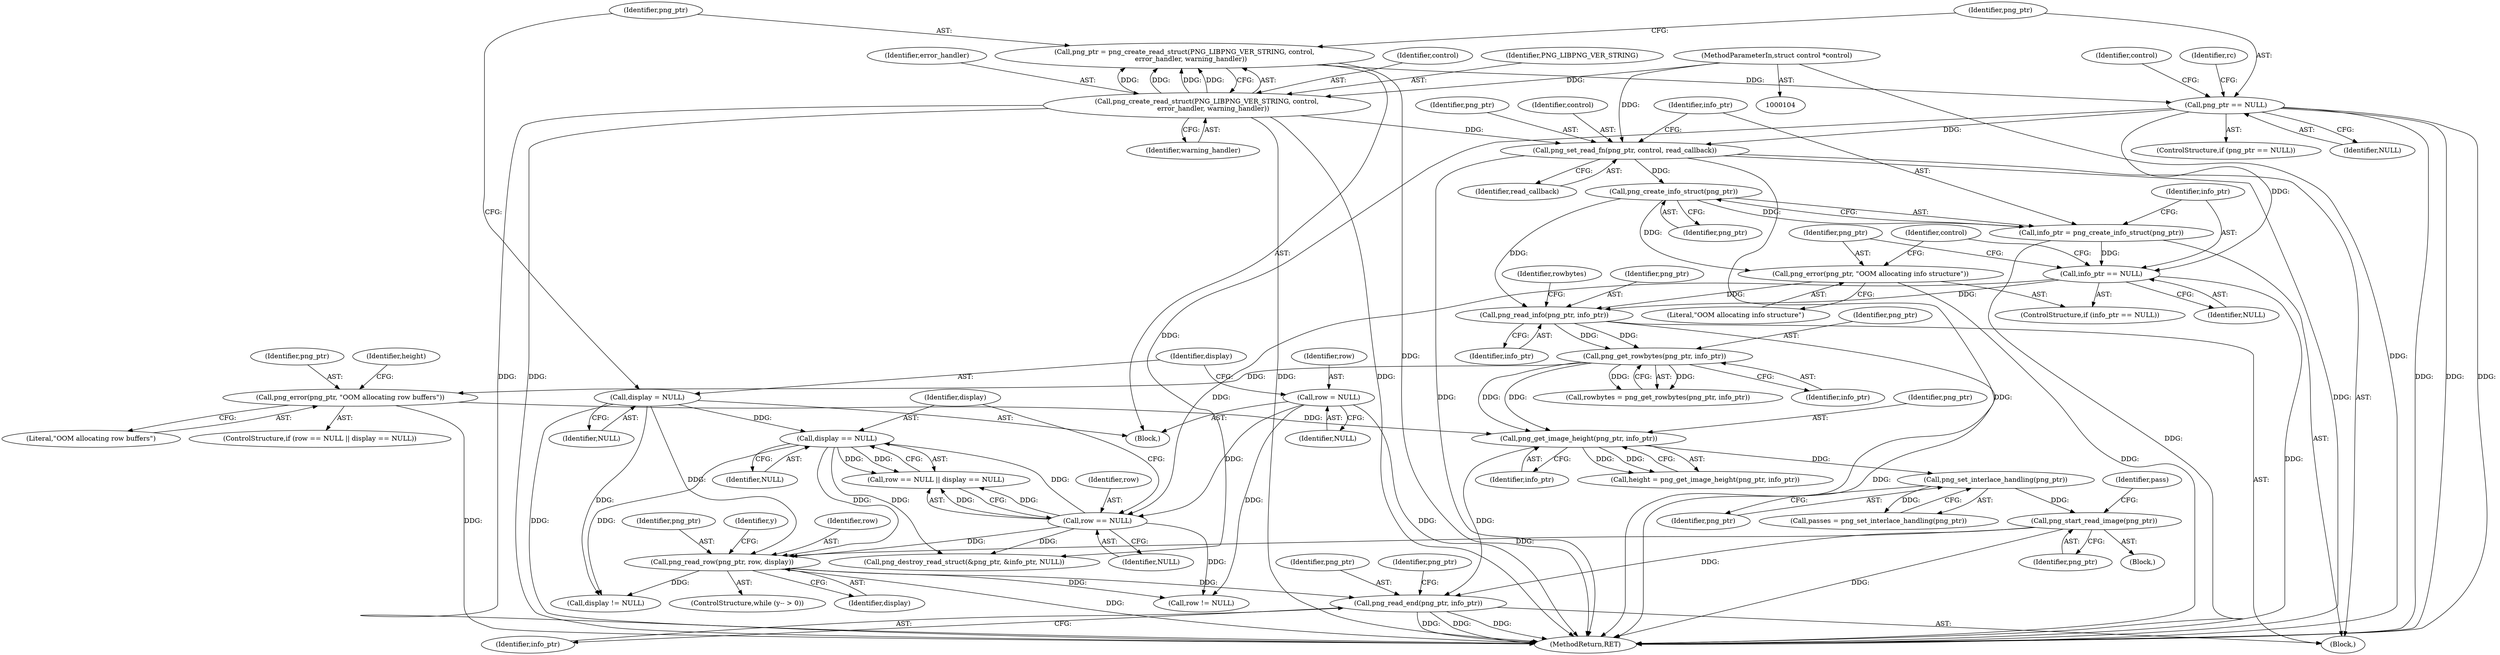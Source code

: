 digraph "0_Android_9d4853418ab2f754c2b63e091c29c5529b8b86ca_172@API" {
"1000258" [label="(Call,png_read_end(png_ptr, info_ptr))"];
"1000222" [label="(Call,png_start_read_image(png_ptr))"];
"1000219" [label="(Call,png_set_interlace_handling(png_ptr))"];
"1000213" [label="(Call,png_get_image_height(png_ptr, info_ptr))"];
"1000206" [label="(Call,png_error(png_ptr, \"OOM allocating row buffers\"))"];
"1000195" [label="(Call,png_get_rowbytes(png_ptr, info_ptr))"];
"1000188" [label="(Call,png_read_info(png_ptr, info_ptr))"];
"1000168" [label="(Call,png_create_info_struct(png_ptr))"];
"1000162" [label="(Call,png_set_read_fn(png_ptr, control, read_callback))"];
"1000129" [label="(Call,png_ptr == NULL)"];
"1000121" [label="(Call,png_ptr = png_create_read_struct(PNG_LIBPNG_VER_STRING, control,\n      error_handler, warning_handler))"];
"1000123" [label="(Call,png_create_read_struct(PNG_LIBPNG_VER_STRING, control,\n      error_handler, warning_handler))"];
"1000105" [label="(MethodParameterIn,struct control *control)"];
"1000174" [label="(Call,png_error(png_ptr, \"OOM allocating info structure\"))"];
"1000171" [label="(Call,info_ptr == NULL)"];
"1000166" [label="(Call,info_ptr = png_create_info_struct(png_ptr))"];
"1000243" [label="(Call,png_read_row(png_ptr, row, display))"];
"1000200" [label="(Call,row == NULL)"];
"1000113" [label="(Call,row = NULL)"];
"1000117" [label="(Call,display = NULL)"];
"1000203" [label="(Call,display == NULL)"];
"1000263" [label="(Identifier,png_ptr)"];
"1000223" [label="(Identifier,png_ptr)"];
"1000212" [label="(Identifier,height)"];
"1000126" [label="(Identifier,error_handler)"];
"1000281" [label="(MethodReturn,RET)"];
"1000209" [label="(Block,)"];
"1000167" [label="(Identifier,info_ptr)"];
"1000163" [label="(Identifier,png_ptr)"];
"1000125" [label="(Identifier,control)"];
"1000246" [label="(Identifier,display)"];
"1000204" [label="(Identifier,display)"];
"1000114" [label="(Identifier,row)"];
"1000119" [label="(Identifier,NULL)"];
"1000205" [label="(Identifier,NULL)"];
"1000127" [label="(Identifier,warning_handler)"];
"1000220" [label="(Identifier,png_ptr)"];
"1000115" [label="(Identifier,NULL)"];
"1000213" [label="(Call,png_get_image_height(png_ptr, info_ptr))"];
"1000161" [label="(Block,)"];
"1000117" [label="(Call,display = NULL)"];
"1000123" [label="(Call,png_create_read_struct(PNG_LIBPNG_VER_STRING, control,\n      error_handler, warning_handler))"];
"1000196" [label="(Identifier,png_ptr)"];
"1000188" [label="(Call,png_read_info(png_ptr, info_ptr))"];
"1000193" [label="(Call,rowbytes = png_get_rowbytes(png_ptr, info_ptr))"];
"1000211" [label="(Call,height = png_get_image_height(png_ptr, info_ptr))"];
"1000200" [label="(Call,row == NULL)"];
"1000189" [label="(Identifier,png_ptr)"];
"1000208" [label="(Literal,\"OOM allocating row buffers\")"];
"1000129" [label="(Call,png_ptr == NULL)"];
"1000261" [label="(Call,png_destroy_read_struct(&png_ptr, &info_ptr, NULL))"];
"1000131" [label="(Identifier,NULL)"];
"1000168" [label="(Call,png_create_info_struct(png_ptr))"];
"1000274" [label="(Call,display != NULL)"];
"1000113" [label="(Call,row = NULL)"];
"1000226" [label="(Identifier,pass)"];
"1000206" [label="(Call,png_error(png_ptr, \"OOM allocating row buffers\"))"];
"1000130" [label="(Identifier,png_ptr)"];
"1000136" [label="(Identifier,control)"];
"1000166" [label="(Call,info_ptr = png_create_info_struct(png_ptr))"];
"1000118" [label="(Identifier,display)"];
"1000164" [label="(Identifier,control)"];
"1000203" [label="(Call,display == NULL)"];
"1000238" [label="(ControlStructure,while (y-- > 0))"];
"1000245" [label="(Identifier,row)"];
"1000260" [label="(Identifier,info_ptr)"];
"1000215" [label="(Identifier,info_ptr)"];
"1000162" [label="(Call,png_set_read_fn(png_ptr, control, read_callback))"];
"1000181" [label="(Identifier,control)"];
"1000124" [label="(Identifier,PNG_LIBPNG_VER_STRING)"];
"1000214" [label="(Identifier,png_ptr)"];
"1000174" [label="(Call,png_error(png_ptr, \"OOM allocating info structure\"))"];
"1000199" [label="(Call,row == NULL || display == NULL)"];
"1000170" [label="(ControlStructure,if (info_ptr == NULL))"];
"1000150" [label="(Identifier,rc)"];
"1000243" [label="(Call,png_read_row(png_ptr, row, display))"];
"1000244" [label="(Identifier,png_ptr)"];
"1000268" [label="(Call,row != NULL)"];
"1000197" [label="(Identifier,info_ptr)"];
"1000105" [label="(MethodParameterIn,struct control *control)"];
"1000122" [label="(Identifier,png_ptr)"];
"1000207" [label="(Identifier,png_ptr)"];
"1000190" [label="(Identifier,info_ptr)"];
"1000217" [label="(Call,passes = png_set_interlace_handling(png_ptr))"];
"1000241" [label="(Identifier,y)"];
"1000195" [label="(Call,png_get_rowbytes(png_ptr, info_ptr))"];
"1000219" [label="(Call,png_set_interlace_handling(png_ptr))"];
"1000169" [label="(Identifier,png_ptr)"];
"1000176" [label="(Literal,\"OOM allocating info structure\")"];
"1000202" [label="(Identifier,NULL)"];
"1000198" [label="(ControlStructure,if (row == NULL || display == NULL))"];
"1000259" [label="(Identifier,png_ptr)"];
"1000258" [label="(Call,png_read_end(png_ptr, info_ptr))"];
"1000165" [label="(Identifier,read_callback)"];
"1000106" [label="(Block,)"];
"1000173" [label="(Identifier,NULL)"];
"1000171" [label="(Call,info_ptr == NULL)"];
"1000172" [label="(Identifier,info_ptr)"];
"1000121" [label="(Call,png_ptr = png_create_read_struct(PNG_LIBPNG_VER_STRING, control,\n      error_handler, warning_handler))"];
"1000175" [label="(Identifier,png_ptr)"];
"1000201" [label="(Identifier,row)"];
"1000194" [label="(Identifier,rowbytes)"];
"1000128" [label="(ControlStructure,if (png_ptr == NULL))"];
"1000222" [label="(Call,png_start_read_image(png_ptr))"];
"1000258" -> "1000161"  [label="AST: "];
"1000258" -> "1000260"  [label="CFG: "];
"1000259" -> "1000258"  [label="AST: "];
"1000260" -> "1000258"  [label="AST: "];
"1000263" -> "1000258"  [label="CFG: "];
"1000258" -> "1000281"  [label="DDG: "];
"1000258" -> "1000281"  [label="DDG: "];
"1000258" -> "1000281"  [label="DDG: "];
"1000222" -> "1000258"  [label="DDG: "];
"1000243" -> "1000258"  [label="DDG: "];
"1000213" -> "1000258"  [label="DDG: "];
"1000222" -> "1000209"  [label="AST: "];
"1000222" -> "1000223"  [label="CFG: "];
"1000223" -> "1000222"  [label="AST: "];
"1000226" -> "1000222"  [label="CFG: "];
"1000222" -> "1000281"  [label="DDG: "];
"1000219" -> "1000222"  [label="DDG: "];
"1000222" -> "1000243"  [label="DDG: "];
"1000219" -> "1000217"  [label="AST: "];
"1000219" -> "1000220"  [label="CFG: "];
"1000220" -> "1000219"  [label="AST: "];
"1000217" -> "1000219"  [label="CFG: "];
"1000219" -> "1000217"  [label="DDG: "];
"1000213" -> "1000219"  [label="DDG: "];
"1000213" -> "1000211"  [label="AST: "];
"1000213" -> "1000215"  [label="CFG: "];
"1000214" -> "1000213"  [label="AST: "];
"1000215" -> "1000213"  [label="AST: "];
"1000211" -> "1000213"  [label="CFG: "];
"1000213" -> "1000211"  [label="DDG: "];
"1000213" -> "1000211"  [label="DDG: "];
"1000206" -> "1000213"  [label="DDG: "];
"1000195" -> "1000213"  [label="DDG: "];
"1000195" -> "1000213"  [label="DDG: "];
"1000206" -> "1000198"  [label="AST: "];
"1000206" -> "1000208"  [label="CFG: "];
"1000207" -> "1000206"  [label="AST: "];
"1000208" -> "1000206"  [label="AST: "];
"1000212" -> "1000206"  [label="CFG: "];
"1000206" -> "1000281"  [label="DDG: "];
"1000195" -> "1000206"  [label="DDG: "];
"1000195" -> "1000193"  [label="AST: "];
"1000195" -> "1000197"  [label="CFG: "];
"1000196" -> "1000195"  [label="AST: "];
"1000197" -> "1000195"  [label="AST: "];
"1000193" -> "1000195"  [label="CFG: "];
"1000195" -> "1000193"  [label="DDG: "];
"1000195" -> "1000193"  [label="DDG: "];
"1000188" -> "1000195"  [label="DDG: "];
"1000188" -> "1000195"  [label="DDG: "];
"1000188" -> "1000161"  [label="AST: "];
"1000188" -> "1000190"  [label="CFG: "];
"1000189" -> "1000188"  [label="AST: "];
"1000190" -> "1000188"  [label="AST: "];
"1000194" -> "1000188"  [label="CFG: "];
"1000188" -> "1000281"  [label="DDG: "];
"1000168" -> "1000188"  [label="DDG: "];
"1000174" -> "1000188"  [label="DDG: "];
"1000171" -> "1000188"  [label="DDG: "];
"1000168" -> "1000166"  [label="AST: "];
"1000168" -> "1000169"  [label="CFG: "];
"1000169" -> "1000168"  [label="AST: "];
"1000166" -> "1000168"  [label="CFG: "];
"1000168" -> "1000166"  [label="DDG: "];
"1000162" -> "1000168"  [label="DDG: "];
"1000168" -> "1000174"  [label="DDG: "];
"1000162" -> "1000161"  [label="AST: "];
"1000162" -> "1000165"  [label="CFG: "];
"1000163" -> "1000162"  [label="AST: "];
"1000164" -> "1000162"  [label="AST: "];
"1000165" -> "1000162"  [label="AST: "];
"1000167" -> "1000162"  [label="CFG: "];
"1000162" -> "1000281"  [label="DDG: "];
"1000162" -> "1000281"  [label="DDG: "];
"1000162" -> "1000281"  [label="DDG: "];
"1000129" -> "1000162"  [label="DDG: "];
"1000123" -> "1000162"  [label="DDG: "];
"1000105" -> "1000162"  [label="DDG: "];
"1000129" -> "1000128"  [label="AST: "];
"1000129" -> "1000131"  [label="CFG: "];
"1000130" -> "1000129"  [label="AST: "];
"1000131" -> "1000129"  [label="AST: "];
"1000136" -> "1000129"  [label="CFG: "];
"1000150" -> "1000129"  [label="CFG: "];
"1000129" -> "1000281"  [label="DDG: "];
"1000129" -> "1000281"  [label="DDG: "];
"1000129" -> "1000281"  [label="DDG: "];
"1000121" -> "1000129"  [label="DDG: "];
"1000129" -> "1000171"  [label="DDG: "];
"1000129" -> "1000261"  [label="DDG: "];
"1000121" -> "1000106"  [label="AST: "];
"1000121" -> "1000123"  [label="CFG: "];
"1000122" -> "1000121"  [label="AST: "];
"1000123" -> "1000121"  [label="AST: "];
"1000130" -> "1000121"  [label="CFG: "];
"1000121" -> "1000281"  [label="DDG: "];
"1000123" -> "1000121"  [label="DDG: "];
"1000123" -> "1000121"  [label="DDG: "];
"1000123" -> "1000121"  [label="DDG: "];
"1000123" -> "1000121"  [label="DDG: "];
"1000123" -> "1000127"  [label="CFG: "];
"1000124" -> "1000123"  [label="AST: "];
"1000125" -> "1000123"  [label="AST: "];
"1000126" -> "1000123"  [label="AST: "];
"1000127" -> "1000123"  [label="AST: "];
"1000123" -> "1000281"  [label="DDG: "];
"1000123" -> "1000281"  [label="DDG: "];
"1000123" -> "1000281"  [label="DDG: "];
"1000123" -> "1000281"  [label="DDG: "];
"1000105" -> "1000123"  [label="DDG: "];
"1000105" -> "1000104"  [label="AST: "];
"1000105" -> "1000281"  [label="DDG: "];
"1000174" -> "1000170"  [label="AST: "];
"1000174" -> "1000176"  [label="CFG: "];
"1000175" -> "1000174"  [label="AST: "];
"1000176" -> "1000174"  [label="AST: "];
"1000181" -> "1000174"  [label="CFG: "];
"1000174" -> "1000281"  [label="DDG: "];
"1000171" -> "1000170"  [label="AST: "];
"1000171" -> "1000173"  [label="CFG: "];
"1000172" -> "1000171"  [label="AST: "];
"1000173" -> "1000171"  [label="AST: "];
"1000175" -> "1000171"  [label="CFG: "];
"1000181" -> "1000171"  [label="CFG: "];
"1000171" -> "1000281"  [label="DDG: "];
"1000166" -> "1000171"  [label="DDG: "];
"1000171" -> "1000200"  [label="DDG: "];
"1000166" -> "1000161"  [label="AST: "];
"1000167" -> "1000166"  [label="AST: "];
"1000172" -> "1000166"  [label="CFG: "];
"1000166" -> "1000281"  [label="DDG: "];
"1000243" -> "1000238"  [label="AST: "];
"1000243" -> "1000246"  [label="CFG: "];
"1000244" -> "1000243"  [label="AST: "];
"1000245" -> "1000243"  [label="AST: "];
"1000246" -> "1000243"  [label="AST: "];
"1000241" -> "1000243"  [label="CFG: "];
"1000243" -> "1000281"  [label="DDG: "];
"1000200" -> "1000243"  [label="DDG: "];
"1000117" -> "1000243"  [label="DDG: "];
"1000203" -> "1000243"  [label="DDG: "];
"1000243" -> "1000268"  [label="DDG: "];
"1000243" -> "1000274"  [label="DDG: "];
"1000200" -> "1000199"  [label="AST: "];
"1000200" -> "1000202"  [label="CFG: "];
"1000201" -> "1000200"  [label="AST: "];
"1000202" -> "1000200"  [label="AST: "];
"1000204" -> "1000200"  [label="CFG: "];
"1000199" -> "1000200"  [label="CFG: "];
"1000200" -> "1000199"  [label="DDG: "];
"1000200" -> "1000199"  [label="DDG: "];
"1000113" -> "1000200"  [label="DDG: "];
"1000200" -> "1000203"  [label="DDG: "];
"1000200" -> "1000261"  [label="DDG: "];
"1000200" -> "1000268"  [label="DDG: "];
"1000113" -> "1000106"  [label="AST: "];
"1000113" -> "1000115"  [label="CFG: "];
"1000114" -> "1000113"  [label="AST: "];
"1000115" -> "1000113"  [label="AST: "];
"1000118" -> "1000113"  [label="CFG: "];
"1000113" -> "1000281"  [label="DDG: "];
"1000113" -> "1000268"  [label="DDG: "];
"1000117" -> "1000106"  [label="AST: "];
"1000117" -> "1000119"  [label="CFG: "];
"1000118" -> "1000117"  [label="AST: "];
"1000119" -> "1000117"  [label="AST: "];
"1000122" -> "1000117"  [label="CFG: "];
"1000117" -> "1000281"  [label="DDG: "];
"1000117" -> "1000203"  [label="DDG: "];
"1000117" -> "1000274"  [label="DDG: "];
"1000203" -> "1000199"  [label="AST: "];
"1000203" -> "1000205"  [label="CFG: "];
"1000204" -> "1000203"  [label="AST: "];
"1000205" -> "1000203"  [label="AST: "];
"1000199" -> "1000203"  [label="CFG: "];
"1000203" -> "1000199"  [label="DDG: "];
"1000203" -> "1000199"  [label="DDG: "];
"1000203" -> "1000261"  [label="DDG: "];
"1000203" -> "1000274"  [label="DDG: "];
}
